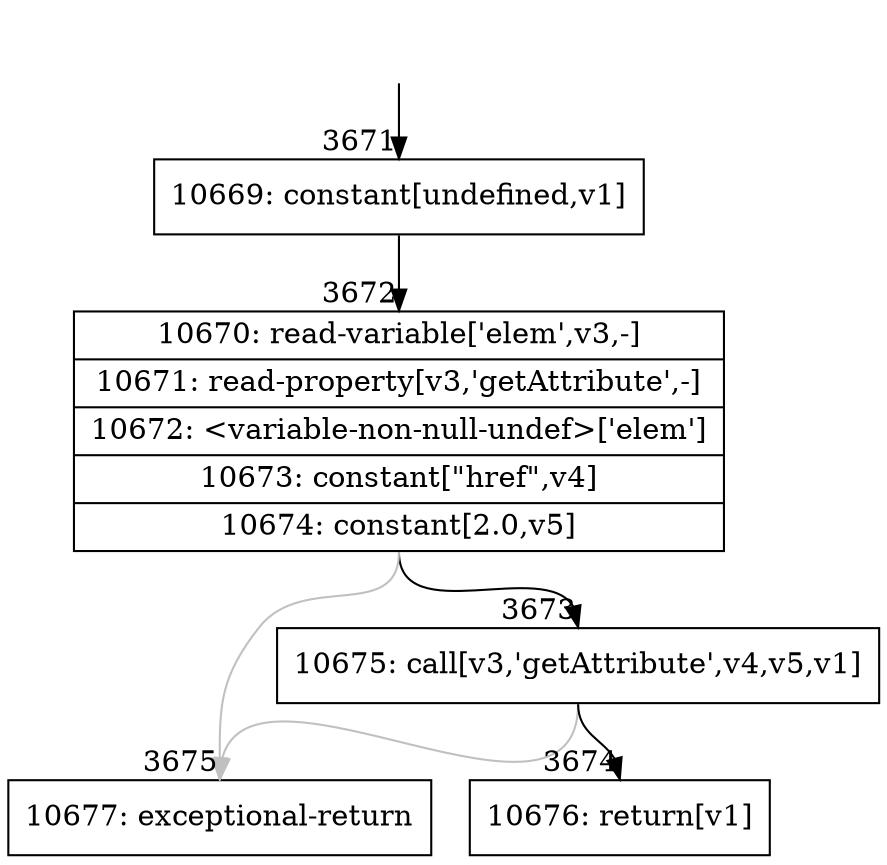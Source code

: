 digraph {
rankdir="TD"
BB_entry240[shape=none,label=""];
BB_entry240 -> BB3671 [tailport=s, headport=n, headlabel="    3671"]
BB3671 [shape=record label="{10669: constant[undefined,v1]}" ] 
BB3671 -> BB3672 [tailport=s, headport=n, headlabel="      3672"]
BB3672 [shape=record label="{10670: read-variable['elem',v3,-]|10671: read-property[v3,'getAttribute',-]|10672: \<variable-non-null-undef\>['elem']|10673: constant[\"href\",v4]|10674: constant[2.0,v5]}" ] 
BB3672 -> BB3673 [tailport=s, headport=n, headlabel="      3673"]
BB3672 -> BB3675 [tailport=s, headport=n, color=gray, headlabel="      3675"]
BB3673 [shape=record label="{10675: call[v3,'getAttribute',v4,v5,v1]}" ] 
BB3673 -> BB3674 [tailport=s, headport=n, headlabel="      3674"]
BB3673 -> BB3675 [tailport=s, headport=n, color=gray]
BB3674 [shape=record label="{10676: return[v1]}" ] 
BB3675 [shape=record label="{10677: exceptional-return}" ] 
}
